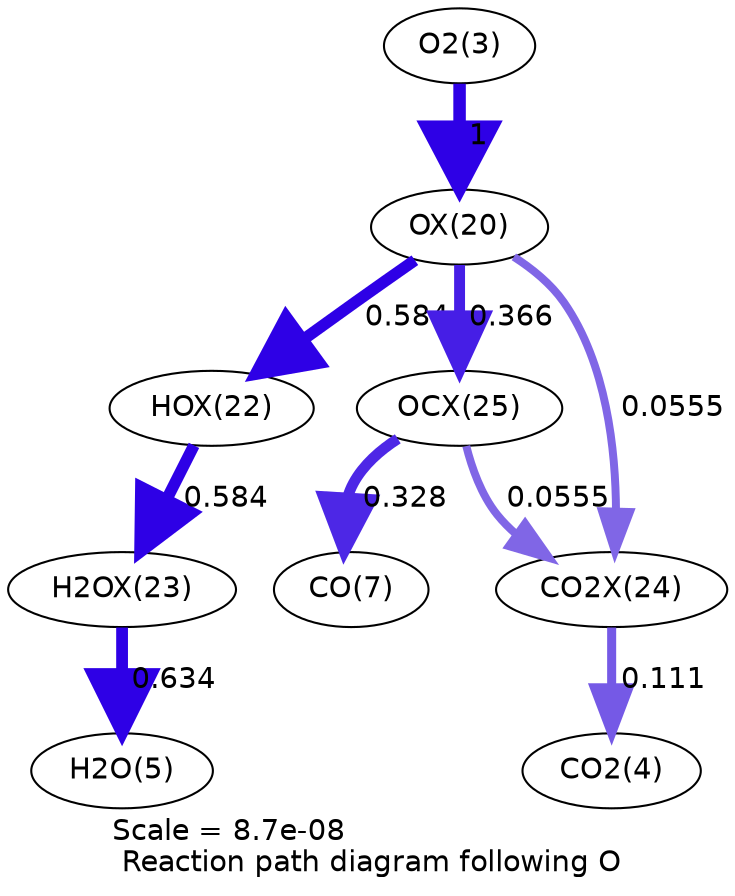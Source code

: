 digraph reaction_paths {
center=1;
s5 -> s23[fontname="Helvetica", penwidth=6, arrowsize=3, color="0.7, 1.5, 0.9"
, label=" 1"];
s23 -> s25[fontname="Helvetica", penwidth=5.59, arrowsize=2.8, color="0.7, 1.08, 0.9"
, label=" 0.584"];
s23 -> s28[fontname="Helvetica", penwidth=5.24, arrowsize=2.62, color="0.7, 0.866, 0.9"
, label=" 0.366"];
s23 -> s27[fontname="Helvetica", penwidth=3.82, arrowsize=1.91, color="0.7, 0.555, 0.9"
, label=" 0.0555"];
s25 -> s26[fontname="Helvetica", penwidth=5.59, arrowsize=2.8, color="0.7, 1.08, 0.9"
, label=" 0.584"];
s26 -> s7[fontname="Helvetica", penwidth=5.66, arrowsize=2.83, color="0.7, 1.13, 0.9"
, label=" 0.634"];
s28 -> s9[fontname="Helvetica", penwidth=5.16, arrowsize=2.58, color="0.7, 0.828, 0.9"
, label=" 0.328"];
s28 -> s27[fontname="Helvetica", penwidth=3.82, arrowsize=1.91, color="0.7, 0.555, 0.9"
, label=" 0.0555"];
s27 -> s6[fontname="Helvetica", penwidth=4.34, arrowsize=2.17, color="0.7, 0.611, 0.9"
, label=" 0.111"];
s5 [ fontname="Helvetica", label="O2(3)"];
s6 [ fontname="Helvetica", label="CO2(4)"];
s7 [ fontname="Helvetica", label="H2O(5)"];
s9 [ fontname="Helvetica", label="CO(7)"];
s23 [ fontname="Helvetica", label="OX(20)"];
s25 [ fontname="Helvetica", label="HOX(22)"];
s26 [ fontname="Helvetica", label="H2OX(23)"];
s27 [ fontname="Helvetica", label="CO2X(24)"];
s28 [ fontname="Helvetica", label="OCX(25)"];
 label = "Scale = 8.7e-08\l Reaction path diagram following O";
 fontname = "Helvetica";
}
